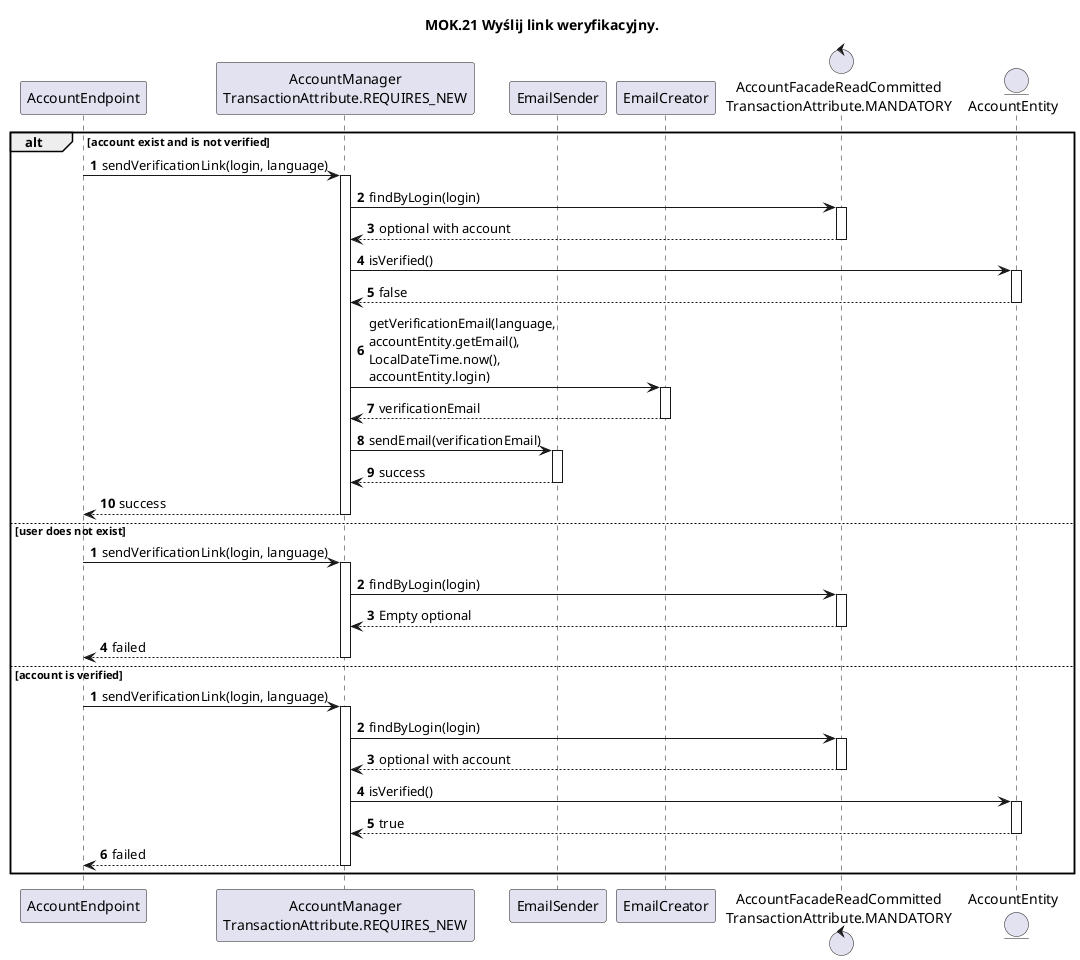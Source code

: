 @startuml
title MOK.21 Wyślij link weryfikacyjny.
autoactivate on

participant AccountEndpoint
participant "AccountManager\nTransactionAttribute.REQUIRES_NEW" as AccountManager
participant EmailSender
participant EmailCreator
control "AccountFacadeReadCommitted\nTransactionAttribute.MANDATORY" as AccountFacadeReadCommitted
entity AccountEntity

alt account exist and is not verified
autonumber
            AccountEndpoint -> AccountManager: sendVerificationLink(login, language)
                AccountManager -> AccountFacadeReadCommitted: findByLogin(login)
                return optional with account
                AccountManager -> AccountEntity: isVerified()
                return false
                AccountManager -> EmailCreator: getVerificationEmail(language, \naccountEntity.getEmail(), \nLocalDateTime.now(), \naccountEntity.login)
                return verificationEmail
                AccountManager -> EmailSender: sendEmail(verificationEmail)
                return success
            return success

else user does not exist
autonumber
            AccountEndpoint -> AccountManager: sendVerificationLink(login, language)
                AccountManager -> AccountFacadeReadCommitted: findByLogin(login)
                return Empty optional
            return failed

else account is verified
autonumber
            AccountEndpoint -> AccountManager: sendVerificationLink(login, language)
                AccountManager -> AccountFacadeReadCommitted: findByLogin(login)
                return optional with account
                AccountManager -> AccountEntity: isVerified()
                return true
            return failed
end
@enduml